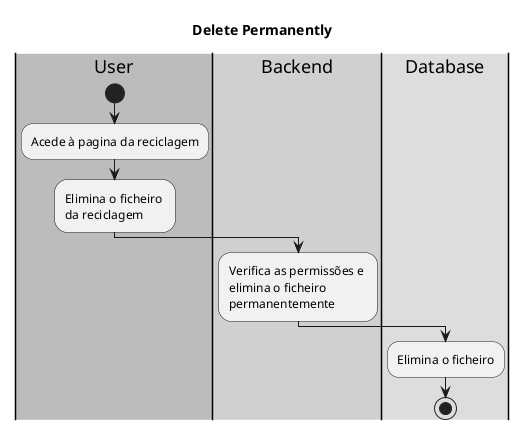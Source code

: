@startuml

skinparam Monochrome true

title Delete Permanently

|#bcbcbc|User|
|#d0d0d0|Backend|
|#dddddd|Database|

|User|
start
    :Acede à pagina da reciclagem;
    :Elimina o ficheiro \nda reciclagem;
    |Backend|
    :Verifica as permissões e \nelimina o ficheiro \npermanentemente;
    |Database|
    :Elimina o ficheiro;
stop


